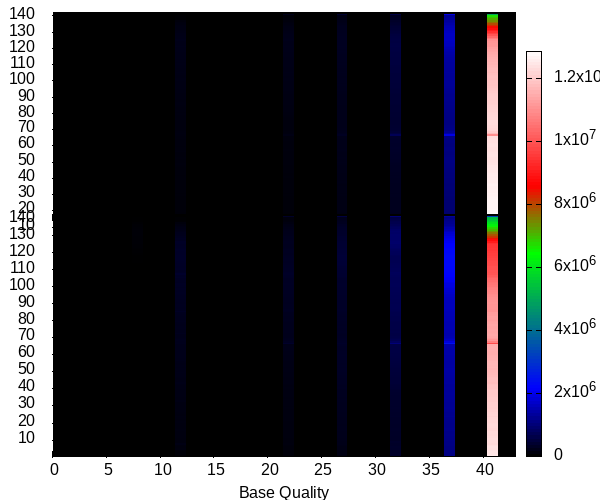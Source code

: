 
            set terminal png size 600,500 truecolor
            set output "./5.Analisis_mapeo/informe_mapeo-quals-hm.png"
            unset key
            unset colorbox
            set palette defined (0 0 0 0, 1 0 0 1, 3 0 1 0, 4 1 0 0, 6 1 1 1)
            set cbrange [0:12844021]
            set yrange  [0:142]
            set xrange  [0:43]
            set view map
            set multiplot
            set rmargin 0
            set lmargin 0
            set tmargin 0
            set bmargin 0
             set origin 0,0.46
 set size 0.95,0.6
            set obj 1 rectangle behind from first 0,0 to first 43,142
            set obj 1 fillstyle solid 1.0 fillcolor rgbcolor "black"
            set ylabel "Cycle (fwd reads)" offset character -1,0
            unset ytics
            set ytics ("10" 10,"20" 20,"30" 30,"40" 40,"50" 50,"60" 60,"70" 70,"80" 80,"90" 90,"100" 100,"110" 110,"120" 120,"130" 130,"140" 140)
            unset xtics
            set title "analisis_mapeo.txt" noenhanced
            splot '-' matrix with image
        	0	0	0	0	0	0	0	0	0	0	0	0	23823	0	0	0	0	0	0	0	0	0	31464	0	0	0	0	72432	0	0	0	0	293934	0	0	0	0	905653	0	0	0	12836482	0
	0	0	155	0	0	0	0	0	0	0	0	0	24674	0	0	0	0	0	0	0	0	0	36601	0	0	0	0	77153	0	0	0	0	292185	0	0	0	0	898501	0	0	0	12834519	0
	0	0	132	0	0	0	0	0	0	0	0	0	25771	0	0	0	0	0	0	0	0	0	39050	0	0	0	0	82399	0	0	0	0	281565	0	0	0	0	890850	0	0	0	12844021	0
	0	0	1	0	0	0	0	0	0	0	0	0	33164	0	0	0	0	0	0	0	0	0	44187	0	0	0	0	90511	0	0	0	0	286947	0	0	0	0	897546	0	0	0	12811432	0
	0	0	0	0	0	0	0	0	0	0	0	0	50954	0	0	0	0	0	0	0	0	0	53065	0	0	0	0	100484	0	0	0	0	280873	0	0	0	0	886592	0	0	0	12791820	0
	0	0	12	0	0	0	0	0	0	0	0	0	52049	0	0	0	0	0	0	0	0	0	55439	0	0	0	0	101278	0	0	0	0	275222	0	0	0	0	882499	0	0	0	12797289	0
	0	0	145	0	0	0	0	0	0	0	0	0	50713	0	0	0	0	0	0	0	0	0	58593	0	0	0	0	105648	0	0	0	0	278365	0	0	0	0	883193	0	0	0	12787131	0
	0	0	5	0	0	0	0	0	0	0	0	0	70396	0	0	0	0	0	0	0	0	0	60909	0	0	0	0	110962	0	0	0	0	283524	0	0	0	0	884954	0	0	0	12753038	0
	0	0	0	0	0	0	0	0	0	0	0	0	55784	0	0	0	0	0	0	0	0	0	61901	0	0	0	0	112111	0	0	0	0	298185	0	0	0	0	897789	0	0	0	12738018	0
	0	0	1	0	0	0	0	0	0	0	0	0	55507	0	0	0	0	0	0	0	0	0	63046	0	0	0	0	112575	0	0	0	0	281759	0	0	0	0	903189	0	0	0	12747711	0
	0	0	9	0	0	0	0	0	0	0	0	0	61171	0	0	0	0	0	0	0	0	0	66357	0	0	0	0	117905	0	0	0	0	287605	0	0	0	0	910357	0	0	0	12720384	0
	0	0	4	0	0	0	0	0	0	0	0	0	54473	0	0	0	0	0	0	0	0	0	63693	0	0	0	0	116779	0	0	0	0	277511	0	0	0	0	899650	0	0	0	12751678	0
	0	0	3	0	0	0	0	0	0	0	0	0	60822	0	0	0	0	0	0	0	0	0	66723	0	0	0	0	123720	0	0	0	0	277245	0	0	0	0	910335	0	0	0	12724940	0
	0	0	0	0	0	0	0	0	0	0	0	0	59430	0	0	0	0	0	0	0	0	0	67608	0	0	0	0	128159	0	0	0	0	273961	0	0	0	0	917233	0	0	0	12717397	0
	0	0	0	0	0	0	0	0	0	0	0	0	61351	0	0	0	0	0	0	0	0	0	71326	0	0	0	0	139528	0	0	0	0	270232	0	0	0	0	923894	0	0	0	12697457	0
	0	0	9	0	0	0	0	0	0	0	0	0	62239	0	0	0	0	0	0	0	0	0	72128	0	0	0	0	148080	0	0	0	0	256848	0	0	0	0	923259	0	0	0	12701225	0
	0	0	83	0	0	0	0	0	0	0	0	0	66063	0	0	0	0	0	0	0	0	0	68709	0	0	0	0	144306	0	0	0	0	240798	0	0	0	0	898698	0	0	0	12745131	0
	0	0	0	0	0	0	0	0	0	0	0	0	65669	0	0	0	0	0	0	0	0	0	69152	0	0	0	0	145845	0	0	0	0	236571	0	0	0	0	891882	0	0	0	12754669	0
	0	0	0	0	0	0	0	0	0	0	0	0	70626	0	0	0	0	0	0	0	0	0	72616	0	0	0	0	152525	0	0	0	0	243967	0	0	0	0	913033	0	0	0	12711021	0
	0	0	0	0	0	0	0	0	0	0	0	0	71838	0	0	0	0	0	0	0	0	0	74975	0	0	0	0	155787	0	0	0	0	247825	0	0	0	0	925445	0	0	0	12687918	0
	0	0	0	0	0	0	0	0	0	0	0	0	75246	0	0	0	0	0	0	0	0	0	76668	0	0	0	0	158395	0	0	0	0	251444	0	0	0	0	932929	0	0	0	12669106	0
	0	0	0	0	0	0	0	0	0	0	0	0	76112	0	0	0	0	0	0	0	0	0	77032	0	0	0	0	159302	0	0	0	0	252750	0	0	0	0	938215	0	0	0	12660377	0
	0	0	0	0	0	0	0	0	0	0	0	0	77314	0	0	0	0	0	0	0	0	0	78311	0	0	0	0	159723	0	0	0	0	252790	0	0	0	0	941079	0	0	0	12654571	0
	0	0	0	0	0	0	0	0	0	0	0	0	75891	0	0	0	0	0	0	0	0	0	77514	0	0	0	0	159560	0	0	0	0	252705	0	0	0	0	939601	0	0	0	12658517	0
	0	0	0	0	0	0	0	0	0	0	0	0	75112	0	0	0	0	0	0	0	0	0	76378	0	0	0	0	156568	0	0	0	0	250255	0	0	0	0	939819	0	0	0	12665656	0
	0	0	0	0	0	0	0	0	0	0	0	0	75069	0	0	0	0	0	0	0	0	0	77023	0	0	0	0	157534	0	0	0	0	252513	0	0	0	0	945506	0	0	0	12656143	0
	0	0	0	0	0	0	0	0	0	0	0	0	75059	0	0	0	0	0	0	0	0	0	76346	0	0	0	0	156581	0	0	0	0	250317	0	0	0	0	940484	0	0	0	12665001	0
	0	0	7	0	0	0	0	0	0	0	0	0	77414	0	0	0	0	0	0	0	0	0	78281	0	0	0	0	160067	0	0	0	0	253361	0	0	0	0	952494	0	0	0	12642164	0
	0	0	13	0	0	0	0	0	0	0	0	0	79603	0	0	0	0	0	0	0	0	0	79344	0	0	0	0	162982	0	0	0	0	257410	0	0	0	0	961161	0	0	0	12623275	0
	0	0	0	0	0	0	0	0	0	0	0	0	80773	0	0	0	0	0	0	0	0	0	81358	0	0	0	0	165627	0	0	0	0	260906	0	0	0	0	969791	0	0	0	12605333	0
	0	0	0	0	0	0	0	0	0	0	0	0	76421	0	0	0	0	0	0	0	0	0	77861	0	0	0	0	159998	0	0	0	0	254424	0	0	0	0	963068	0	0	0	12632016	0
	0	0	0	0	0	0	0	0	0	0	0	0	81271	0	0	0	0	0	0	0	0	0	80625	0	0	0	0	164288	0	0	0	0	259941	0	0	0	0	977367	0	0	0	12600296	0
	0	0	0	0	0	0	0	0	0	0	0	0	82979	0	0	0	0	0	0	0	0	0	82256	0	0	0	0	165750	0	0	0	0	260686	0	0	0	0	981548	0	0	0	12590569	0
	0	0	0	0	0	0	0	0	0	0	0	0	82692	0	0	0	0	0	0	0	0	0	82379	0	0	0	0	166640	0	0	0	0	262676	0	0	0	0	989144	0	0	0	12580257	0
	0	0	0	0	0	0	0	0	0	0	0	0	83702	0	0	0	0	0	0	0	0	0	83101	0	0	0	0	168254	0	0	0	0	264193	0	0	0	0	990841	0	0	0	12573697	0
	0	0	1	0	0	0	0	0	0	0	0	0	80010	0	0	0	0	0	0	0	0	0	80524	0	0	0	0	163600	0	0	0	0	258428	0	0	0	0	979150	0	0	0	12602075	0
	0	0	0	0	0	0	0	0	0	0	0	0	82290	0	0	0	0	0	0	0	0	0	82544	0	0	0	0	168439	0	0	0	0	263200	0	0	0	0	994145	0	0	0	12573170	0
	0	0	0	0	0	0	0	0	0	0	0	0	87582	0	0	0	0	0	0	0	0	0	85510	0	0	0	0	172597	0	0	0	0	268441	0	0	0	0	1007130	0	0	0	12542528	0
	0	0	3	0	0	0	0	0	0	0	0	0	86721	0	0	0	0	0	0	0	0	0	85204	0	0	0	0	171501	0	0	0	0	267447	0	0	0	0	1007967	0	0	0	12544945	0
	0	0	1	0	0	0	0	0	0	0	0	0	88430	0	0	0	0	0	0	0	0	0	87224	0	0	0	0	174979	0	0	0	0	271266	0	0	0	0	1018749	0	0	0	12523139	0
	0	0	0	0	0	0	0	0	0	0	0	0	90242	0	0	0	0	0	0	0	0	0	88242	0	0	0	0	176428	0	0	0	0	276187	0	0	0	0	1028916	0	0	0	12503773	0
	0	0	1	0	0	0	0	0	0	0	0	0	86298	0	0	0	0	0	0	0	0	0	85780	0	0	0	0	174426	0	0	0	0	272197	0	0	0	0	1020068	0	0	0	12525018	0
	0	0	1	0	0	0	0	0	0	0	0	0	89316	0	0	0	0	0	0	0	0	0	87594	0	0	0	0	177173	0	0	0	0	274312	0	0	0	0	1029629	0	0	0	12505763	0
	0	0	194	0	0	0	0	0	0	0	0	0	92301	0	0	0	0	0	0	0	0	0	89784	0	0	0	0	181704	0	0	0	0	279460	0	0	0	0	1042358	0	0	0	12477987	0
	0	0	0	0	0	0	0	0	0	0	0	0	95316	0	0	0	0	0	0	0	0	0	91544	0	0	0	0	184293	0	0	0	0	281520	0	0	0	0	1048313	0	0	0	12462802	0
	0	0	0	0	0	0	0	0	0	0	0	0	95127	0	0	0	0	0	0	0	0	0	91882	0	0	0	0	184591	0	0	0	0	282311	0	0	0	0	1051548	0	0	0	12458329	0
	0	0	0	0	0	0	0	0	0	0	0	0	94710	0	0	0	0	0	0	0	0	0	92382	0	0	0	0	185630	0	0	0	0	285299	0	0	0	0	1060069	0	0	0	12445698	0
	0	0	32	0	0	0	0	0	0	0	0	0	96887	0	0	0	0	0	0	0	0	0	93355	0	0	0	0	188081	0	0	0	0	287915	0	0	0	0	1063839	0	0	0	12433679	0
	0	0	0	0	0	0	0	0	0	0	0	0	111757	0	0	0	0	0	0	0	0	0	98263	0	0	0	0	193088	0	0	0	0	294676	0	0	0	0	1072252	0	0	0	12393752	0
	0	0	0	0	0	0	0	0	0	0	0	0	104118	0	0	0	0	0	0	0	0	0	102230	0	0	0	0	200758	0	0	0	0	300022	0	0	0	0	1089771	0	0	0	12366889	0
	0	0	9	0	0	0	0	0	0	0	0	0	104256	0	0	0	0	0	0	0	0	0	99127	0	0	0	0	196703	0	0	0	0	310476	0	0	0	0	1089684	0	0	0	12363533	0
	0	0	33	0	0	0	0	0	0	0	0	0	104144	0	0	0	0	0	0	0	0	0	99186	0	0	0	0	197197	0	0	0	0	316468	0	0	0	0	1085239	0	0	0	12361521	0
	0	0	0	0	0	0	0	0	0	0	0	0	107926	0	0	0	0	0	0	0	0	0	100269	0	0	0	0	197307	0	0	0	0	324336	0	0	0	0	1082438	0	0	0	12351512	0
	0	0	0	0	0	0	0	0	0	0	0	0	99362	0	0	0	0	0	0	0	0	0	97169	0	0	0	0	192750	0	0	0	0	323855	0	0	0	0	1064906	0	0	0	12385746	0
	0	0	2	0	0	0	0	0	0	0	0	0	101458	0	0	0	0	0	0	0	0	0	96756	0	0	0	0	193005	0	0	0	0	330662	0	0	0	0	1051647	0	0	0	12390258	0
	0	0	2	0	0	0	0	0	0	0	0	0	103466	0	0	0	0	0	0	0	0	0	97740	0	0	0	0	195117	0	0	0	0	336668	0	0	0	0	1056287	0	0	0	12374508	0
	0	0	0	0	0	0	0	0	0	0	0	0	117944	0	0	0	0	0	0	0	0	0	103806	0	0	0	0	200815	0	0	0	0	340423	0	0	0	0	1064400	0	0	0	12336400	0
	0	0	0	0	0	0	0	0	0	0	0	0	107881	0	0	0	0	0	0	0	0	0	105660	0	0	0	0	206637	0	0	0	0	346654	0	0	0	0	1079401	0	0	0	12317555	0
	0	0	0	0	0	0	0	0	0	0	0	0	106583	0	0	0	0	0	0	0	0	0	102359	0	0	0	0	201701	0	0	0	0	351959	0	0	0	0	1084877	0	0	0	12316309	0
	0	0	26	0	0	0	0	0	0	0	0	0	103387	0	0	0	0	0	0	0	0	0	99062	0	0	0	0	197316	0	0	0	0	343515	0	0	0	0	1059505	0	0	0	12360977	0
	0	0	0	0	0	0	0	0	0	0	0	0	105301	0	0	0	0	0	0	0	0	0	100453	0	0	0	0	198388	0	0	0	0	345143	0	0	0	0	1061430	0	0	0	12353073	0
	0	0	0	0	0	0	0	0	0	0	0	0	108685	0	0	0	0	0	0	0	0	0	102702	0	0	0	0	200675	0	0	0	0	348324	0	0	0	0	1070185	0	0	0	12333217	0
	0	0	1	0	0	0	0	0	0	0	0	0	109855	0	0	0	0	0	0	0	0	0	103749	0	0	0	0	202781	0	0	0	0	353379	0	0	0	0	1079049	0	0	0	12314974	0
	0	0	2	0	0	0	0	0	0	0	0	0	113043	0	0	0	0	0	0	0	0	0	105566	0	0	0	0	205032	0	0	0	0	355636	0	0	0	0	1084782	0	0	0	12299727	0
	0	0	0	0	0	0	0	0	0	0	0	0	115162	0	0	0	0	0	0	0	0	0	106484	0	0	0	0	207230	0	0	0	0	358124	0	0	0	0	1089797	0	0	0	12286991	0
	0	0	0	0	0	0	0	0	0	0	0	0	116556	0	0	0	0	0	0	0	0	0	108768	0	0	0	0	211586	0	0	0	0	366245	0	0	0	0	1109175	0	0	0	12251458	0
	0	0	54	0	0	0	0	0	0	0	0	0	129105	0	0	0	0	0	0	0	0	0	156880	0	0	0	0	281920	0	0	0	0	711502	0	0	0	0	1915057	0	0	0	10969270	0
	0	0	0	0	0	0	0	0	0	0	0	0	130176	0	0	0	0	0	0	0	0	0	127924	0	0	0	0	249034	0	0	0	0	535016	0	0	0	0	1422397	0	0	0	11699241	0
	0	0	0	0	0	0	0	0	0	0	0	0	122023	0	0	0	0	0	0	0	0	0	117235	0	0	0	0	226661	0	0	0	0	454592	0	0	0	0	1232269	0	0	0	12011008	0
	0	0	0	0	0	0	0	0	0	0	0	0	118457	0	0	0	0	0	0	0	0	0	112572	0	0	0	0	217929	0	0	0	0	422073	0	0	0	0	1148560	0	0	0	12144197	0
	0	0	4	0	0	0	0	0	0	0	0	0	116945	0	0	0	0	0	0	0	0	0	111745	0	0	0	0	215012	0	0	0	0	410329	0	0	0	0	1120522	0	0	0	12189231	0
	0	0	0	0	0	0	0	0	0	0	0	0	118027	0	0	0	0	0	0	0	0	0	110893	0	0	0	0	211785	0	0	0	0	401159	0	0	0	0	1095987	0	0	0	12225937	0
	0	0	2	0	0	0	0	0	0	0	0	0	119719	0	0	0	0	0	0	0	0	0	112811	0	0	0	0	211778	0	0	0	0	401454	0	0	0	0	1091638	0	0	0	12226386	0
	0	0	0	0	0	0	0	0	0	0	0	0	117036	0	0	0	0	0	0	0	0	0	110109	0	0	0	0	208181	0	0	0	0	395692	0	0	0	0	1074750	0	0	0	12258020	0
	0	0	0	0	0	0	0	0	0	0	0	0	114435	0	0	0	0	0	0	0	0	0	110160	0	0	0	0	206950	0	0	0	0	394285	0	0	0	0	1074346	0	0	0	12263612	0
	0	0	0	0	0	0	0	0	0	0	0	0	118683	0	0	0	0	0	0	0	0	0	113306	0	0	0	0	207763	0	0	0	0	394640	0	0	0	0	1077505	0	0	0	12251891	0
	0	0	33	0	0	0	0	0	0	0	0	0	124476	0	0	0	0	0	0	0	0	0	118697	0	0	0	0	212298	0	0	0	0	404202	0	0	0	0	1096270	0	0	0	12207812	0
	0	0	0	0	0	0	0	0	0	0	0	0	124560	0	0	0	0	0	0	0	0	0	120967	0	0	0	0	210817	0	0	0	0	406517	0	0	0	0	1100677	0	0	0	12200250	0
	0	0	0	0	0	0	0	0	0	0	0	0	123712	0	0	0	0	0	0	0	0	0	124816	0	0	0	0	208756	0	0	0	0	410246	0	0	0	0	1105799	0	0	0	12190459	0
	0	0	5	0	0	0	0	0	0	0	0	0	133640	0	0	0	0	0	0	0	0	0	132992	0	0	0	0	205906	0	0	0	0	410814	0	0	0	0	1114811	0	0	0	12165620	0
	0	0	0	0	0	0	0	0	0	0	0	0	125124	0	0	0	0	0	0	0	0	0	137244	0	0	0	0	210098	0	0	0	0	413298	0	0	0	0	1121562	0	0	0	12156462	0
	0	0	2	0	0	0	0	0	0	0	0	0	131693	0	0	0	0	0	0	0	0	0	140691	0	0	0	0	206216	0	0	0	0	419670	0	0	0	0	1136524	0	0	0	12128992	0
	0	0	0	0	0	0	0	0	0	0	0	0	127061	0	0	0	0	0	0	0	0	0	141753	0	0	0	0	201181	0	0	0	0	418908	0	0	0	0	1137083	0	0	0	12137802	0
	0	0	0	0	0	0	0	0	0	0	0	0	128987	0	0	0	0	0	0	0	0	0	143341	0	0	0	0	203236	0	0	0	0	421177	0	0	0	0	1145802	0	0	0	12121245	0
	0	0	20	0	0	0	0	0	0	0	0	0	133502	0	0	0	0	0	0	0	0	0	146025	0	0	0	0	204792	0	0	0	0	423482	0	0	0	0	1154116	0	0	0	12101851	0
	0	0	0	0	0	0	0	0	0	0	0	0	140035	0	0	0	0	0	0	0	0	0	150912	0	0	0	0	209215	0	0	0	0	431291	0	0	0	0	1164124	0	0	0	12068211	0
	0	0	21	0	0	0	0	0	0	0	0	0	144002	0	0	0	0	0	0	0	0	0	153519	0	0	0	0	210749	0	0	0	0	435034	0	0	0	0	1169643	0	0	0	12050820	0
	0	0	0	0	0	0	0	0	0	0	0	0	136572	0	0	0	0	0	0	0	0	0	152074	0	0	0	0	208101	0	0	0	0	434963	0	0	0	0	1176031	0	0	0	12056047	0
	0	0	7	0	0	0	0	0	0	0	0	0	136756	0	0	0	0	0	0	0	0	0	151394	0	0	0	0	210349	0	0	0	0	438172	0	0	0	0	1181587	0	0	0	12045523	0
	0	0	5	0	0	0	0	0	0	0	0	0	139719	0	0	0	0	0	0	0	0	0	152606	0	0	0	0	211459	0	0	0	0	436735	0	0	0	0	1188559	0	0	0	12034705	0
	0	0	0	0	0	0	0	0	0	0	0	0	141983	0	0	0	0	0	0	0	0	0	153371	0	0	0	0	211707	0	0	0	0	437674	0	0	0	0	1185120	0	0	0	12033933	0
	0	0	0	0	0	0	0	0	0	0	0	0	144687	0	0	0	0	0	0	0	0	0	154952	0	0	0	0	213224	0	0	0	0	439018	0	0	0	0	1187672	0	0	0	12024235	0
	0	0	1	0	0	0	0	0	0	0	0	0	144378	0	0	0	0	0	0	0	0	0	156256	0	0	0	0	214465	0	0	0	0	442077	0	0	0	0	1197490	0	0	0	12009121	0
	0	0	253	0	0	0	0	0	0	0	0	0	154517	0	0	0	0	0	0	0	0	0	161605	0	0	0	0	219961	0	0	0	0	450219	0	0	0	0	1213216	0	0	0	11964017	0
	0	0	0	0	0	0	0	0	0	0	0	0	153705	0	0	0	0	0	0	0	0	0	165675	0	0	0	0	225446	0	0	0	0	454868	0	0	0	0	1227446	0	0	0	11936648	0
	0	0	8	0	0	0	0	0	0	0	0	0	155806	0	0	0	0	0	0	0	0	0	164224	0	0	0	0	223323	0	0	0	0	458810	0	0	0	0	1234897	0	0	0	11926720	0
	0	0	0	0	0	0	0	0	0	0	0	0	159712	0	0	0	0	0	0	0	0	0	168578	0	0	0	0	227477	0	0	0	0	465968	0	0	0	0	1250925	0	0	0	11891128	0
	0	0	0	0	0	0	0	0	0	0	0	0	163557	0	0	0	0	0	0	0	0	0	171018	0	0	0	0	231161	0	0	0	0	473593	0	0	0	0	1265505	0	0	0	11858954	0
	0	0	0	0	0	0	0	0	0	0	0	0	160101	0	0	0	0	0	0	0	0	0	171056	0	0	0	0	229391	0	0	0	0	472751	0	0	0	0	1263576	0	0	0	11866913	0
	0	0	7	0	0	0	0	0	0	0	0	0	161958	0	0	0	0	0	0	0	0	0	171993	0	0	0	0	231083	0	0	0	0	474888	0	0	0	0	1274720	0	0	0	11849139	0
	0	0	8	0	0	0	0	0	0	0	0	0	165377	0	0	0	0	0	0	0	0	0	173054	0	0	0	0	232009	0	0	0	0	478063	0	0	0	0	1266439	0	0	0	11839403	0
	0	0	3	0	0	0	0	0	0	0	0	0	170757	0	0	0	0	0	0	0	0	0	176246	0	0	0	0	235829	0	0	0	0	485149	0	0	0	0	1274936	0	0	0	11802481	0
	0	0	0	0	0	0	0	0	0	0	0	0	160134	0	0	0	0	0	0	0	0	0	171204	0	0	0	0	230378	0	0	0	0	484213	0	0	0	0	1265906	0	0	0	11824466	0
	0	0	1	0	0	0	0	0	0	0	0	0	162794	0	0	0	0	0	0	0	0	0	172350	0	0	0	0	232571	0	0	0	0	485567	0	0	0	0	1274028	0	0	0	11800567	0
	0	0	166	0	0	0	0	0	0	0	0	0	165569	0	0	0	0	0	0	0	0	0	173842	0	0	0	0	235113	0	0	0	0	487775	0	0	0	0	1286139	0	0	0	11771299	0
	0	0	2	0	0	0	0	0	0	0	0	0	176865	0	0	0	0	0	0	0	0	0	181394	0	0	0	0	243552	0	0	0	0	503909	0	0	0	0	1307008	0	0	0	11699192	0
	0	0	46	0	0	0	0	0	0	0	0	0	168172	0	0	0	0	0	0	0	0	0	176815	0	0	0	0	237733	0	0	0	0	501937	0	0	0	0	1290283	0	0	0	11728872	0
	0	0	9	0	0	0	0	0	0	0	0	0	165774	0	0	0	0	0	0	0	0	0	176157	0	0	0	0	238974	0	0	0	0	503231	0	0	0	0	1294116	0	0	0	11717193	0
	0	0	2	0	0	0	0	0	0	0	0	0	172116	0	0	0	0	0	0	0	0	0	177989	0	0	0	0	241127	0	0	0	0	507056	0	0	0	0	1300966	0	0	0	11687809	0
	0	0	217	0	0	0	0	0	0	0	0	0	175315	0	0	0	0	0	0	0	0	0	181733	0	0	0	0	244838	0	0	0	0	515650	0	0	0	0	1305841	0	0	0	11654935	0
	0	0	1	0	0	0	0	0	0	0	0	0	186314	0	0	0	0	0	0	0	0	0	187171	0	0	0	0	250689	0	0	0	0	526797	0	0	0	0	1317866	0	0	0	11601137	0
	0	0	438	0	0	0	0	0	0	0	0	0	175707	0	0	0	0	0	0	0	0	0	183679	0	0	0	0	246385	0	0	0	0	525414	0	0	0	0	1318066	0	0	0	11611748	0
	0	0	845	0	0	0	0	0	0	0	0	0	183113	0	0	0	0	0	0	0	0	0	187121	0	0	0	0	252778	0	0	0	0	532064	0	0	0	0	1334339	0	0	0	11562344	0
	0	0	0	0	0	0	0	0	0	0	0	0	174399	0	0	0	0	0	0	0	0	0	184979	0	0	0	0	249348	0	0	0	0	530234	0	0	0	0	1335706	0	0	0	11569108	0
	0	0	29	0	0	0	0	0	0	0	0	0	184384	0	0	0	0	0	0	0	0	0	187928	0	0	0	0	253613	0	0	0	0	532143	0	0	0	0	1343169	0	0	0	11533594	0
	0	0	144	0	0	0	0	0	0	0	0	0	186454	0	0	0	0	0	0	0	0	0	191579	0	0	0	0	255399	0	0	0	0	535468	0	0	0	0	1370436	0	0	0	11486054	0
	0	0	3	0	0	0	0	0	0	0	0	0	187466	0	0	0	0	0	0	0	0	0	193157	0	0	0	0	255599	0	0	0	0	538034	0	0	0	0	1396634	0	0	0	11444854	0
	0	0	46	0	0	0	0	0	0	0	0	0	183733	0	0	0	0	0	0	0	0	0	192494	0	0	0	0	256091	0	0	0	0	541132	0	0	0	0	1407844	0	0	0	11423350	0
	0	0	148	0	0	0	0	0	0	0	0	0	194041	0	0	0	0	0	0	0	0	0	197465	0	0	0	0	264454	0	0	0	0	549350	0	0	0	0	1439669	0	0	0	11347729	0
	0	0	36	0	0	0	0	0	0	0	0	0	188954	0	0	0	0	0	0	0	0	0	197629	0	0	0	0	262785	0	0	0	0	550342	0	0	0	0	1457320	0	0	0	11323722	0
	0	0	810	0	0	0	0	0	0	0	0	0	192616	0	0	0	0	0	0	0	0	0	200943	0	0	0	0	265452	0	0	0	0	555871	0	0	0	0	1504968	0	0	0	11247180	0
	0	0	16	0	0	0	0	0	0	0	0	0	208457	0	0	0	0	0	0	0	0	0	209039	0	0	0	0	274257	0	0	0	0	571398	0	0	0	0	1555691	0	0	0	11135247	0
	0	0	132	0	0	0	0	0	0	0	0	0	193791	0	0	0	0	0	0	0	0	0	205605	0	0	0	0	268348	0	0	0	0	565402	0	0	0	0	1590153	0	0	0	11115315	0
	0	0	17	0	0	0	0	0	0	0	0	0	189024	0	0	0	0	0	0	0	0	0	201506	0	0	0	0	267056	0	0	0	0	558357	0	0	0	0	1586315	0	0	0	11120613	0
	0	0	192	0	0	0	0	0	0	0	0	0	195951	0	0	0	0	0	0	0	0	0	200966	0	0	0	0	269392	0	0	0	0	547968	0	0	0	0	1609005	0	0	0	11081575	0
	0	0	507	0	0	0	0	0	0	0	0	0	211707	0	0	0	0	0	0	0	0	0	214567	0	0	0	0	272610	0	0	0	0	557726	0	0	0	0	1635405	0	0	0	10992237	0
	0	0	42	0	0	0	0	0	1	0	0	0	194991	0	0	0	0	0	0	0	0	0	213945	0	0	0	0	270346	0	0	0	0	544730	0	0	0	0	1616137	0	0	0	10680026	0
	0	0	1	0	0	0	0	0	2	0	0	0	196614	0	0	0	0	0	0	0	0	0	203330	0	0	0	0	267538	0	0	0	0	535294	0	0	0	0	1623087	0	0	0	10330584	0
	0	0	756	0	0	0	0	0	0	0	0	0	180787	0	0	0	0	0	0	0	0	0	199757	0	0	0	0	262295	0	0	0	0	520573	0	0	0	0	1633138	0	0	0	9993903	0
	0	0	418	0	0	0	0	0	1	0	0	0	182849	0	0	0	0	0	0	0	0	0	190021	0	0	0	0	263423	0	0	0	0	495566	0	0	0	0	1637223	0	0	0	9654723	0
	0	0	0	0	0	0	0	0	3	0	0	0	168137	0	0	0	0	0	0	0	0	0	185568	0	0	0	0	254533	0	0	0	0	480166	0	0	0	0	1600761	0	0	0	9368709	0
	0	0	1	0	0	0	0	0	6	0	0	0	161008	0	0	0	0	0	0	0	0	0	174386	0	0	0	0	253045	0	0	0	0	462462	0	0	0	0	1570761	0	0	0	9068201	0
	0	0	0	0	0	0	0	0	5	0	0	0	154563	0	0	0	0	0	0	0	0	0	166905	0	0	0	0	247529	0	0	0	0	445800	0	0	0	0	1539666	0	0	0	8766236	0
	0	0	21	0	0	0	0	0	1	0	0	0	147737	0	0	0	0	0	0	0	0	0	159792	0	0	0	0	240481	0	0	0	0	429734	0	0	0	0	1506064	0	0	0	8459368	0
	0	0	0	0	0	0	0	0	0	0	0	0	138555	0	0	0	0	0	0	0	0	0	146888	0	0	0	0	231187	0	0	0	0	405839	0	0	0	0	1464771	0	0	0	8187955	0
	0	0	57	0	0	0	0	0	3	0	0	0	125064	0	0	0	0	0	0	0	0	0	132207	0	0	0	0	217228	0	0	0	0	377623	0	0	0	0	1406739	0	0	0	7932681	0
	0	0	18	0	0	0	0	0	296	0	0	0	113575	0	0	0	0	0	0	0	0	0	121086	0	0	0	0	205537	0	0	0	0	362942	0	0	0	0	1363497	0	0	0	7631968	0
	0	0	5	0	0	0	0	0	178	0	0	0	90400	0	0	0	0	0	0	0	0	0	104220	0	0	0	0	189479	0	0	0	0	338121	0	0	0	0	1318111	0	0	0	7363812	0
	0	0	34	0	0	0	0	0	0	0	0	0	35215	0	0	0	0	0	0	0	0	0	81347	0	0	0	0	181720	0	0	0	0	317442	0	0	0	0	1304352	0	0	0	7109120	0
	0	0	0	0	0	0	0	0	83	0	0	0	29514	0	0	0	0	0	0	0	0	0	69199	0	0	0	0	170469	0	0	0	0	302525	0	0	0	0	1279501	0	0	0	6904275	0
	0	0	60	0	0	0	0	0	46	0	0	0	27098	0	0	0	0	0	0	0	0	0	71179	0	0	0	0	167372	0	0	0	0	286106	0	0	0	0	1238926	0	0	0	6674713	0
	0	0	0	0	0	0	0	0	0	0	0	0	0	0	0	0	0	0	0	0	0	0	198759	0	0	0	0	376232	0	0	0	0	545938	0	0	0	0	1853674	0	0	0	4935581	0

end

                set origin 0,0.03
                set size 0.95,0.6
                set ylabel "Cycle (rev reads)" offset character -1,0
                set xlabel "Base Quality"
                unset title
                unset ytics
                set ytics ("10" 10,"20" 20,"30" 30,"40" 40,"50" 50,"60" 60,"70" 70,"80" 80,"90" 90,"100" 100,"110" 110,"120" 120,"130" 130,"140" 140)
                set xrange  [0:43]
                set xtics
                set colorbox vertical user origin first (43+1),0 size screen 0.025,0.812
                set cblabel "Number of bases"
                splot '-' matrix with image
            	0	0	0	0	0	0	0	0	0	0	0	0	38164	0	0	0	0	0	0	0	0	0	63338	0	0	0	0	124616	0	0	0	0	344648	0	0	0	0	1097143	0	0	0	12495879	0
	0	0	6	0	0	0	0	0	0	0	0	0	58500	0	0	0	0	0	0	0	0	0	74605	0	0	0	0	150000	0	0	0	0	352895	0	0	0	0	1103455	0	0	0	12424327	0
	0	0	38	0	0	0	0	0	0	0	0	0	62449	0	0	0	0	0	0	0	0	0	76328	0	0	0	0	153703	0	0	0	0	343998	0	0	0	0	1108081	0	0	0	12419191	0
	0	0	5	0	0	0	0	0	0	0	0	0	72973	0	0	0	0	0	0	0	0	0	82314	0	0	0	0	158703	0	0	0	0	346787	0	0	0	0	1104206	0	0	0	12398800	0
	0	0	16	0	0	0	0	0	0	0	0	0	120640	0	0	0	0	0	0	0	0	0	95202	0	0	0	0	163884	0	0	0	0	347489	0	0	0	0	1075866	0	0	0	12360691	0
	0	0	1	0	0	0	0	0	0	0	0	0	106008	0	0	0	0	0	0	0	0	0	95926	0	0	0	0	164670	0	0	0	0	349185	0	0	0	0	1071948	0	0	0	12376050	0
	0	0	5	0	0	0	0	0	0	0	0	0	113440	0	0	0	0	0	0	0	0	0	102751	0	0	0	0	181555	0	0	0	0	337338	0	0	0	0	1097693	0	0	0	12331006	0
	0	0	455	0	0	0	0	0	0	0	0	0	159185	0	0	0	0	0	0	0	0	0	114730	0	0	0	0	201945	0	0	0	0	334534	0	0	0	0	1107395	0	0	0	12245544	0
	0	0	10	0	0	0	0	0	0	0	0	0	114533	0	0	0	0	0	0	0	0	0	109210	0	0	0	0	204031	0	0	0	0	350104	0	0	0	0	1106570	0	0	0	12279330	0
	0	0	4	0	0	0	0	0	0	0	0	0	118821	0	0	0	0	0	0	0	0	0	112718	0	0	0	0	209968	0	0	0	0	320584	0	0	0	0	1123601	0	0	0	12278092	0
	0	0	9	0	0	0	0	0	0	0	0	0	117250	0	0	0	0	0	0	0	0	0	111860	0	0	0	0	211636	0	0	0	0	317037	0	0	0	0	1118956	0	0	0	12287040	0
	0	0	19	0	0	0	0	0	0	0	0	0	122722	0	0	0	0	0	0	0	0	0	116046	0	0	0	0	219072	0	0	0	0	322900	0	0	0	0	1127239	0	0	0	12255790	0
	0	0	33	0	0	0	0	0	0	0	0	0	125596	0	0	0	0	0	0	0	0	0	119237	0	0	0	0	221796	0	0	0	0	327791	0	0	0	0	1138666	0	0	0	12230669	0
	0	0	24	0	0	0	0	0	0	0	0	0	122470	0	0	0	0	0	0	0	0	0	116876	0	0	0	0	220074	0	0	0	0	326203	0	0	0	0	1136773	0	0	0	12241368	0
	0	0	50	0	0	0	0	0	0	0	0	0	123143	0	0	0	0	0	0	0	0	0	116345	0	0	0	0	216837	0	0	0	0	325100	0	0	0	0	1137276	0	0	0	12245037	0
	0	0	57	0	0	0	0	0	0	0	0	0	131699	0	0	0	0	0	0	0	0	0	120623	0	0	0	0	227432	0	0	0	0	334978	0	0	0	0	1169415	0	0	0	12179584	0
	0	0	40	0	0	0	0	0	0	0	0	0	129956	0	0	0	0	0	0	0	0	0	120762	0	0	0	0	227354	0	0	0	0	335294	0	0	0	0	1177489	0	0	0	12172893	0
	0	0	142	0	0	0	0	0	0	0	0	0	125677	0	0	0	0	0	0	0	0	0	118771	0	0	0	0	224072	0	0	0	0	330915	0	0	0	0	1157829	0	0	0	12206382	0
	0	0	6	0	0	0	0	0	0	0	0	0	125670	0	0	0	0	0	0	0	0	0	117693	0	0	0	0	220059	0	0	0	0	328353	0	0	0	0	1155125	0	0	0	12216882	0
	0	0	1848	0	0	0	0	0	0	0	0	0	127813	0	0	0	0	0	0	0	0	0	119149	0	0	0	0	225473	0	0	0	0	332142	0	0	0	0	1158394	0	0	0	12198969	0
	0	0	94	0	0	0	0	0	0	0	0	0	131168	0	0	0	0	0	0	0	0	0	120691	0	0	0	0	226924	0	0	0	0	334010	0	0	0	0	1170255	0	0	0	12180646	0
	0	0	18	0	0	0	0	0	0	0	0	0	129562	0	0	0	0	0	0	0	0	0	121775	0	0	0	0	227846	0	0	0	0	334866	0	0	0	0	1172040	0	0	0	12177681	0
	0	0	18	0	0	0	0	0	0	0	0	0	135179	0	0	0	0	0	0	0	0	0	122566	0	0	0	0	228403	0	0	0	0	336144	0	0	0	0	1183428	0	0	0	12158050	0
	0	0	31	0	0	0	0	0	0	0	0	0	140729	0	0	0	0	0	0	0	0	0	125949	0	0	0	0	237135	0	0	0	0	348987	0	0	0	0	1228989	0	0	0	12081968	0
	0	0	52	0	0	0	0	0	0	0	0	0	129923	0	0	0	0	0	0	0	0	0	123139	0	0	0	0	231174	0	0	0	0	340611	0	0	0	0	1201138	0	0	0	12137751	0
	0	0	61	0	0	0	0	0	0	0	0	0	136826	0	0	0	0	0	0	0	0	0	124732	0	0	0	0	232627	0	0	0	0	342349	0	0	0	0	1201405	0	0	0	12125788	0
	0	0	20	0	0	0	0	0	0	0	0	0	145459	0	0	0	0	0	0	0	0	0	129467	0	0	0	0	239525	0	0	0	0	349469	0	0	0	0	1228352	0	0	0	12071496	0
	0	0	120	0	0	0	0	0	0	0	0	0	140478	0	0	0	0	0	0	0	0	0	128731	0	0	0	0	240125	0	0	0	0	349354	0	0	0	0	1230386	0	0	0	12074594	0
	0	0	7	0	0	0	0	0	0	0	0	0	146320	0	0	0	0	0	0	0	0	0	131544	0	0	0	0	243694	0	0	0	0	357246	0	0	0	0	1247731	0	0	0	12037246	0
	0	0	2074	0	0	0	0	0	0	0	0	0	140626	0	0	0	0	0	0	0	0	0	128940	0	0	0	0	241099	0	0	0	0	354909	0	0	0	0	1240206	0	0	0	12055934	0
	0	0	1	0	0	0	0	0	0	0	0	0	145588	0	0	0	0	0	0	0	0	0	132115	0	0	0	0	244971	0	0	0	0	358833	0	0	0	0	1241978	0	0	0	12040302	0
	0	0	8	0	0	0	0	0	0	0	0	0	145786	0	0	0	0	0	0	0	0	0	133468	0	0	0	0	246918	0	0	0	0	359055	0	0	0	0	1242522	0	0	0	12036031	0
	0	0	23	0	0	0	0	0	0	0	0	0	166112	0	0	0	0	0	0	0	0	0	138491	0	0	0	0	253332	0	0	0	0	363542	0	0	0	0	1256980	0	0	0	11985308	0
	0	0	24	0	0	0	0	0	0	0	0	0	150746	0	0	0	0	0	0	0	0	0	140060	0	0	0	0	259156	0	0	0	0	366989	0	0	0	0	1266986	0	0	0	11979827	0
	0	0	31	0	0	0	0	0	0	0	0	0	150718	0	0	0	0	0	0	0	0	0	136925	0	0	0	0	254696	0	0	0	0	367107	0	0	0	0	1273492	0	0	0	11980819	0
	0	0	56	0	0	0	0	0	0	0	0	0	159908	0	0	0	0	0	0	0	0	0	139854	0	0	0	0	260000	0	0	0	0	372652	0	0	0	0	1278001	0	0	0	11953317	0
	0	0	67	0	0	0	0	0	0	0	0	0	156896	0	0	0	0	0	0	0	0	0	139781	0	0	0	0	259922	0	0	0	0	375824	0	0	0	0	1288890	0	0	0	11942408	0
	0	0	187	0	0	0	0	0	0	0	0	0	155935	0	0	0	0	0	0	0	0	0	140930	0	0	0	0	262429	0	0	0	0	378843	0	0	0	0	1294828	0	0	0	11930636	0
	0	0	96	0	0	0	0	0	0	0	0	0	156110	0	0	0	0	0	0	0	0	0	139547	0	0	0	0	260055	0	0	0	0	388007	0	0	0	0	1286411	0	0	0	11933562	0
	0	0	15	0	0	0	0	0	0	0	0	0	159055	0	0	0	0	0	0	0	0	0	142024	0	0	0	0	264267	0	0	0	0	407475	0	0	0	0	1281751	0	0	0	11909201	0
	0	0	1998	0	0	0	0	0	0	0	0	0	165243	0	0	0	0	0	0	0	0	0	147833	0	0	0	0	273031	0	0	0	0	428228	0	0	0	0	1290996	0	0	0	11856459	0
	0	0	769	0	0	0	0	0	0	0	0	0	164698	0	0	0	0	0	0	0	0	0	146822	0	0	0	0	270530	0	0	0	0	439376	0	0	0	0	1284901	0	0	0	11856692	0
	0	0	6	0	0	0	0	0	0	0	0	0	172248	0	0	0	0	0	0	0	0	0	150207	0	0	0	0	275306	0	0	0	0	447699	0	0	0	0	1296555	0	0	0	11821767	0
	0	0	288	0	0	0	0	0	0	0	0	0	193913	0	0	0	0	0	0	0	0	0	159813	0	0	0	0	287672	0	0	0	0	462040	0	0	0	0	1325813	0	0	0	11734249	0
	0	0	166	0	0	0	0	0	0	0	0	0	172990	0	0	0	0	0	0	0	0	0	157395	0	0	0	0	287543	0	0	0	0	460963	0	0	0	0	1322004	0	0	0	11762727	0
	0	0	99	0	0	0	0	0	0	0	0	0	171256	0	0	0	0	0	0	0	0	0	152822	0	0	0	0	279629	0	0	0	0	459252	0	0	0	0	1321638	0	0	0	11779092	0
	0	0	16	0	0	0	0	0	0	0	0	0	173389	0	0	0	0	0	0	0	0	0	153284	0	0	0	0	282500	0	0	0	0	462451	0	0	0	0	1322828	0	0	0	11769320	0
	0	0	61	0	0	0	0	0	0	0	0	0	187668	0	0	0	0	0	0	0	0	0	158316	0	0	0	0	286920	0	0	0	0	468478	0	0	0	0	1336167	0	0	0	11726178	0
	0	0	0	0	0	0	0	0	0	0	0	0	183818	0	0	0	0	0	0	0	0	0	162983	0	0	0	0	295338	0	0	0	0	478772	0	0	0	0	1354479	0	0	0	11688398	0
	0	0	12	0	0	0	0	0	0	0	0	0	193042	0	0	0	0	0	0	0	0	0	163451	0	0	0	0	291834	0	0	0	0	480548	0	0	0	0	1363019	0	0	0	11671882	0
	0	0	0	0	0	0	0	0	0	0	0	0	184063	0	0	0	0	0	0	0	0	0	166292	0	0	0	0	299354	0	0	0	0	484670	0	0	0	0	1370327	0	0	0	11659082	0
	0	0	424	0	0	0	0	0	0	0	0	0	192972	0	0	0	0	0	0	0	0	0	167257	0	0	0	0	299779	0	0	0	0	498601	0	0	0	0	1379941	0	0	0	11624814	0
	0	0	0	0	0	0	0	0	0	0	0	0	183963	0	0	0	0	0	0	0	0	0	162156	0	0	0	0	292948	0	0	0	0	506415	0	0	0	0	1353712	0	0	0	11664594	0
	0	0	0	0	0	0	0	0	0	0	0	0	193937	0	0	0	0	0	0	0	0	0	167961	0	0	0	0	299620	0	0	0	0	515245	0	0	0	0	1358090	0	0	0	11628935	0
	0	0	4	0	0	0	0	0	0	0	0	0	187626	0	0	0	0	0	0	0	0	0	167097	0	0	0	0	295495	0	0	0	0	519084	0	0	0	0	1349956	0	0	0	11644526	0
	0	0	5	0	0	0	0	0	0	0	0	0	189719	0	0	0	0	0	0	0	0	0	168290	0	0	0	0	298768	0	0	0	0	527761	0	0	0	0	1349457	0	0	0	11629788	0
	0	0	2	0	0	0	0	0	0	0	0	0	207106	0	0	0	0	0	0	0	0	0	174790	0	0	0	0	303048	0	0	0	0	536652	0	0	0	0	1357178	0	0	0	11585012	0
	0	0	3	0	0	0	0	0	0	0	0	0	201930	0	0	0	0	0	0	0	0	0	181060	0	0	0	0	314063	0	0	0	0	547520	0	0	0	0	1378141	0	0	0	11541071	0
	0	0	47	0	0	0	0	0	0	0	0	0	214054	0	0	0	0	0	0	0	0	0	183163	0	0	0	0	311797	0	0	0	0	551925	0	0	0	0	1383861	0	0	0	11518941	0
	0	0	0	0	0	0	0	0	0	0	0	0	206120	0	0	0	0	0	0	0	0	0	186605	0	0	0	0	315671	0	0	0	0	558594	0	0	0	0	1388620	0	0	0	11508178	0
	0	0	14	0	0	0	0	0	0	0	0	0	211888	0	0	0	0	0	0	0	0	0	191416	0	0	0	0	314035	0	0	0	0	565650	0	0	0	0	1412963	0	0	0	11467822	0
	0	0	1	0	0	0	0	0	0	0	0	0	210634	0	0	0	0	0	0	0	0	0	194281	0	0	0	0	313851	0	0	0	0	570962	0	0	0	0	1413691	0	0	0	11460368	0
	0	0	0	0	0	0	0	0	0	0	0	0	206447	0	0	0	0	0	0	0	0	0	197581	0	0	0	0	304171	0	0	0	0	567668	0	0	0	0	1409940	0	0	0	11477981	0
	0	0	4	0	0	0	0	0	0	0	0	0	206349	0	0	0	0	0	0	0	0	0	197723	0	0	0	0	301137	0	0	0	0	562301	0	0	0	0	1413848	0	0	0	11482426	0
	0	0	5	0	0	0	0	0	0	0	0	0	206393	0	0	0	0	0	0	0	0	0	198537	0	0	0	0	299719	0	0	0	0	563874	0	0	0	0	1419584	0	0	0	11475676	0
	0	0	2	0	0	0	0	0	0	0	0	0	208976	0	0	0	0	0	0	0	0	0	192792	0	0	0	0	315517	0	0	0	0	574012	0	0	0	0	1428125	0	0	0	11444364	0
	0	0	0	0	0	0	0	0	0	0	0	0	238161	0	0	0	0	0	0	0	0	0	353936	0	0	0	0	346099	0	0	0	0	1005276	0	0	0	0	2412441	0	0	0	9807875	0
	0	0	40	0	0	0	0	0	0	0	0	0	228925	0	0	0	0	0	0	0	0	0	276033	0	0	0	0	322110	0	0	0	0	764962	0	0	0	0	1844607	0	0	0	10727111	0
	0	0	0	0	0	0	0	0	0	0	0	0	238085	0	0	0	0	0	0	0	0	0	253184	0	0	0	0	307219	0	0	0	0	663429	0	0	0	0	1626405	0	0	0	11075466	0
	0	0	289	0	0	0	0	0	0	0	0	0	220004	0	0	0	0	0	0	0	0	0	242209	0	0	0	0	299081	0	0	0	0	619074	0	0	0	0	1533647	0	0	0	11249484	0
	0	0	1	0	0	0	0	0	0	0	0	0	212263	0	0	0	0	0	0	0	0	0	230490	0	0	0	0	291373	0	0	0	0	596283	0	0	0	0	1485121	0	0	0	11348257	0
	0	0	1	0	0	0	0	0	0	0	0	0	209830	0	0	0	0	0	0	0	0	0	224776	0	0	0	0	287048	0	0	0	0	582348	0	0	0	0	1454233	0	0	0	11405552	0
	0	0	0	0	0	0	0	0	0	0	0	0	240525	0	0	0	0	0	0	0	0	0	229421	0	0	0	0	292978	0	0	0	0	583261	0	0	0	0	1446931	0	0	0	11370672	0
	0	0	1	0	0	0	0	0	0	0	0	0	219712	0	0	0	0	0	0	0	0	0	238222	0	0	0	0	298550	0	0	0	0	593030	0	0	0	0	1466973	0	0	0	11347300	0
	0	0	3	0	0	0	0	0	0	0	0	0	215537	0	0	0	0	0	0	0	0	0	230926	0	0	0	0	291828	0	0	0	0	590905	0	0	0	0	1468402	0	0	0	11366187	0
	0	0	3	0	0	0	0	0	0	0	0	0	225453	0	0	0	0	0	0	0	0	0	234975	0	0	0	0	297976	0	0	0	0	594800	0	0	0	0	1479100	0	0	0	11331481	0
	0	0	1	0	0	0	0	0	0	0	0	0	224436	0	0	0	0	0	0	0	0	0	235799	0	0	0	0	298641	0	0	0	0	598878	0	0	0	0	1477499	0	0	0	11328534	0
	0	0	1	0	0	0	0	0	0	0	0	0	217030	0	0	0	0	0	0	0	0	0	231928	0	0	0	0	293887	0	0	0	0	593702	0	0	0	0	1466555	0	0	0	11360685	0
	0	0	0	0	0	0	0	0	0	0	0	0	228067	0	0	0	0	0	0	0	0	0	235850	0	0	0	0	300088	0	0	0	0	598439	0	0	0	0	1480291	0	0	0	11321053	0
	0	0	162	0	0	0	0	0	0	0	0	0	241384	0	0	0	0	0	0	0	0	0	242928	0	0	0	0	301866	0	0	0	0	603940	0	0	0	0	1487670	0	0	0	11285838	0
	0	0	32	0	0	0	0	0	1	0	0	0	238740	0	0	0	0	0	0	0	0	0	250228	0	0	0	0	311203	0	0	0	0	617565	0	0	0	0	1506229	0	0	0	11239790	0
	0	0	0	0	0	0	0	0	0	0	0	0	235389	0	0	0	0	0	0	0	0	0	245702	0	0	0	0	306844	0	0	0	0	620732	0	0	0	0	1505820	0	0	0	11249301	0
	0	0	1	0	0	0	0	0	0	0	0	0	231723	0	0	0	0	0	0	0	0	0	242586	0	0	0	0	305911	0	0	0	0	621550	0	0	0	0	1501580	0	0	0	11260437	0
	0	0	0	0	0	0	0	0	1	0	0	0	245120	0	0	0	0	0	0	0	0	0	249229	0	0	0	0	314412	0	0	0	0	634418	0	0	0	0	1519069	0	0	0	11201539	0
	0	0	5	0	0	0	0	0	1	0	0	0	251739	0	0	0	0	0	0	0	0	0	254967	0	0	0	0	316089	0	0	0	0	640044	0	0	0	0	1523675	0	0	0	11177268	0
	0	0	118	0	0	0	0	0	1	0	0	0	306174	0	0	0	0	0	0	0	0	0	279036	0	0	0	0	330188	0	0	0	0	658788	0	0	0	0	1536771	0	0	0	11052712	0
	0	0	0	0	0	0	0	0	4	0	0	0	261404	0	0	0	0	0	0	0	0	0	283346	0	0	0	0	336220	0	0	0	0	673042	0	0	0	0	1555552	0	0	0	11054220	0
	0	0	0	0	0	0	0	0	3	0	0	0	254983	0	0	0	0	0	0	0	0	0	268851	0	0	0	0	326495	0	0	0	0	679776	0	0	0	0	1571189	0	0	0	11062491	0
	0	0	0	0	0	0	0	0	0	0	0	0	257678	0	0	0	0	0	0	0	0	0	265388	0	0	0	0	327945	0	0	0	0	677728	0	0	0	0	1571271	0	0	0	11063778	0
	0	0	0	0	0	0	0	0	1	0	0	0	260620	0	0	0	0	0	0	0	0	0	266643	0	0	0	0	329349	0	0	0	0	679651	0	0	0	0	1580361	0	0	0	11047163	0
	0	0	0	0	0	0	0	0	2	0	0	0	255223	0	0	0	0	0	0	0	0	0	262626	0	0	0	0	325091	0	0	0	0	672496	0	0	0	0	1567784	0	0	0	11080566	0
	0	0	0	0	0	0	0	0	7	0	0	0	263381	0	0	0	0	0	0	0	0	0	265846	0	0	0	0	330845	0	0	0	0	677653	0	0	0	0	1576652	0	0	0	11049404	0
	0	0	0	0	0	0	0	0	1	0	0	0	263923	0	0	0	0	0	0	0	0	0	267585	0	0	0	0	335323	0	0	0	0	683126	0	0	0	0	1593351	0	0	0	11020479	0
	0	0	0	0	0	0	0	0	9	0	0	0	266933	0	0	0	0	0	0	0	0	0	271317	0	0	0	0	336860	0	0	0	0	687437	0	0	0	0	1600996	0	0	0	11000236	0
	0	0	0	0	0	0	0	0	8	0	0	0	270919	0	0	0	0	0	0	0	0	0	275534	0	0	0	0	339663	0	0	0	0	690776	0	0	0	0	1639785	0	0	0	10947103	0
	0	0	1	0	0	0	0	0	9	0	0	0	279372	0	0	0	0	0	0	0	0	0	279244	0	0	0	0	345189	0	0	0	0	694327	0	0	0	0	1654772	0	0	0	10910874	0
	0	0	0	0	0	0	0	0	14	0	0	0	282723	0	0	0	0	0	0	0	0	0	283680	0	0	0	0	348001	0	0	0	0	700816	0	0	0	0	1700067	0	0	0	10848487	0
	0	0	0	0	0	0	0	0	32	0	0	0	276756	0	0	0	0	0	0	0	0	0	283068	0	0	0	0	346277	0	0	0	0	702639	0	0	0	0	1736420	0	0	0	10818596	0
	0	0	2	0	0	0	0	0	32	0	0	0	293411	0	0	0	0	0	0	0	0	0	290218	0	0	0	0	351721	0	0	0	0	707360	0	0	0	0	1800237	0	0	0	10720807	0
	0	0	0	0	0	0	0	0	41	0	0	0	279493	0	0	0	0	0	0	0	0	0	291211	0	0	0	0	350687	0	0	0	0	705265	0	0	0	0	1844414	0	0	0	10692677	0
	0	0	2	0	0	0	0	0	53	0	0	0	293983	0	0	0	0	0	0	0	0	0	296735	0	0	0	0	358948	0	0	0	0	718310	0	0	0	0	1883218	0	0	0	10590683	0
	0	0	6	0	0	0	0	0	66	0	0	0	298394	0	0	0	0	0	0	0	0	0	299005	0	0	0	0	361070	0	0	0	0	721396	0	0	0	0	1900854	0	0	0	10539586	0
	0	0	2	0	0	0	0	0	94	0	0	0	280597	0	0	0	0	0	0	0	0	0	292467	0	0	0	0	355496	0	0	0	0	713104	0	0	0	0	1954821	0	0	0	10501733	0
	0	0	2	0	0	0	0	0	132	0	0	0	281575	0	0	0	0	0	0	0	0	0	290538	0	0	0	0	352199	0	0	0	0	712231	0	0	0	0	2024188	0	0	0	10415592	0
	0	0	1	0	0	0	0	0	191	0	0	0	289827	0	0	0	0	0	0	0	0	0	294878	0	0	0	0	357875	0	0	0	0	712300	0	0	0	0	2078892	0	0	0	10320503	0
	0	0	3	0	0	0	0	0	235	0	0	0	327199	0	0	0	0	0	0	0	0	0	306742	0	0	0	0	374654	0	0	0	0	716114	0	0	0	0	2094764	0	0	0	10212732	0
	0	0	230	0	0	0	0	0	268	0	0	0	314235	0	0	0	0	0	0	0	0	0	319452	0	0	0	0	392395	0	0	0	0	728806	0	0	0	0	2147090	0	0	0	10107843	0
	0	0	5	0	0	0	0	0	329	0	0	0	362656	0	0	0	0	0	0	0	0	0	332026	0	0	0	0	396631	0	0	0	0	743319	0	0	0	0	2169065	0	0	0	9983595	0
	0	0	3	0	0	0	0	0	1016	0	0	0	311562	0	0	0	0	0	0	0	0	0	330789	0	0	0	0	401467	0	0	0	0	752969	0	0	0	0	2213380	0	0	0	9952968	0
	0	0	0	0	0	0	0	0	1279	0	0	0	296239	0	0	0	0	0	0	0	0	0	308842	0	0	0	0	404249	0	0	0	0	725277	0	0	0	0	2227022	0	0	0	9977268	0
	0	0	0	0	0	0	0	0	2062	0	0	0	315596	0	0	0	0	0	0	0	0	0	307455	0	0	0	0	415173	0	0	0	0	720741	0	0	0	0	2228622	0	0	0	9925773	0
	0	0	124	0	0	0	0	0	2555	0	0	0	308022	0	0	0	0	0	0	0	0	0	302984	0	0	0	0	423271	0	0	0	0	707963	0	0	0	0	2228556	0	0	0	9916842	0
	0	0	175	0	0	0	0	0	2367	0	0	0	322086	0	0	0	0	0	0	0	0	0	303590	0	0	0	0	436857	0	0	0	0	705172	0	0	0	0	2251638	0	0	0	9841477	0
	0	0	0	0	0	0	0	0	3810	0	0	0	320030	0	0	0	0	0	0	0	0	0	296428	0	0	0	0	445739	0	0	0	0	694205	0	0	0	0	2258624	0	0	0	9817194	0
	0	0	3	0	0	0	0	0	4550	0	0	0	323282	0	0	0	0	0	0	0	0	0	287317	0	0	0	0	449033	0	0	0	0	682564	0	0	0	0	2251700	0	0	0	9809892	0
	0	0	2	0	0	0	0	0	4683	0	0	0	334920	0	0	0	0	0	0	0	0	0	289929	0	0	0	0	456345	0	0	0	0	677353	0	0	0	0	2258652	0	0	0	9757309	0
	0	0	0	0	0	0	0	0	4913	0	0	0	332384	0	0	0	0	0	0	0	0	0	291624	0	0	0	0	455747	0	0	0	0	685071	0	0	0	0	2269018	0	0	0	9710353	0
	0	0	32	0	0	0	0	0	6990	0	0	0	332319	0	0	0	0	0	0	0	0	0	285207	0	0	0	0	456431	0	0	0	0	691778	0	0	0	0	2292568	0	0	0	9651362	0
	0	0	11	0	0	0	0	0	8176	0	0	0	337214	0	0	0	0	0	0	0	0	0	277778	0	0	0	0	457744	0	0	0	0	703656	0	0	0	0	2297129	0	0	0	9601289	0
	0	0	8	0	0	0	0	0	16459	0	0	0	331070	0	0	0	0	0	0	0	0	0	271665	0	0	0	0	442604	0	0	0	0	736407	0	0	0	0	2250541	0	0	0	9599470	0
	0	0	14	0	0	0	0	0	23624	0	0	0	331298	0	0	0	0	0	0	0	0	0	276169	0	0	0	0	439980	0	0	0	0	745608	0	0	0	0	2234497	0	0	0	9559988	0
	0	0	28	0	0	0	0	0	24000	0	0	0	332409	0	0	0	0	0	0	0	0	0	276178	0	0	0	0	437696	0	0	0	0	774336	0	0	0	0	2238465	0	0	0	9489320	0
	0	0	34	0	0	0	0	0	29864	0	0	0	316107	0	0	0	0	0	0	0	0	0	257578	0	0	0	0	426485	0	0	0	0	803975	0	0	0	0	2200809	0	0	0	9495553	0
	0	0	0	0	0	0	0	0	41496	0	0	0	313397	0	0	0	0	0	0	0	0	0	254401	0	0	0	0	419520	0	0	0	0	842116	0	0	0	0	2161477	0	0	0	9453735	0
	0	0	35	0	0	0	0	0	41239	0	0	0	302242	0	0	0	0	0	0	0	0	0	252201	0	0	0	0	418802	0	0	0	0	849103	0	0	0	0	2145479	0	0	0	9431229	0
	0	0	1	0	0	0	0	0	50507	0	0	0	316128	0	0	0	0	0	0	0	0	0	261489	0	0	0	0	423292	0	0	0	0	893833	0	0	0	0	2122750	0	0	0	9322251	0
	0	0	1263	0	0	0	0	0	49803	0	0	0	320037	0	0	0	0	0	0	0	0	0	262002	0	0	0	0	414277	0	0	0	0	884309	0	0	0	0	2056603	0	0	0	9008433	0
	0	0	50	0	0	0	0	0	47609	0	0	0	279696	0	0	0	0	0	0	0	0	0	255384	0	0	0	0	398522	0	0	0	0	863650	0	0	0	0	2010507	0	0	0	8747142	0
	0	0	1	0	0	0	0	0	50142	0	0	0	286362	0	0	0	0	0	0	0	0	0	247130	0	0	0	0	395669	0	0	0	0	863843	0	0	0	0	1959812	0	0	0	8402611	0
	0	0	0	0	0	0	0	0	51851	0	0	0	261737	0	0	0	0	0	0	0	0	0	243026	0	0	0	0	384344	0	0	0	0	861866	0	0	0	0	1896405	0	0	0	8105987	0
	0	0	1	0	0	0	0	0	56840	0	0	0	239172	0	0	0	0	0	0	0	0	0	228062	0	0	0	0	358964	0	0	0	0	870389	0	0	0	0	1799428	0	0	0	7850119	0
	0	0	0	0	0	0	0	0	54585	0	0	0	227725	0	0	0	0	0	0	0	0	0	220044	0	0	0	0	352687	0	0	0	0	847330	0	0	0	0	1726070	0	0	0	7567450	0
	0	0	104	0	0	0	0	0	59529	0	0	0	204018	0	0	0	0	0	0	0	0	0	216894	0	0	0	0	349969	0	0	0	0	861048	0	0	0	0	1611000	0	0	0	7280198	0
	0	0	0	0	0	0	0	0	56817	0	0	0	182582	0	0	0	0	0	0	0	0	0	207295	0	0	0	0	344646	0	0	0	0	838951	0	0	0	0	1504567	0	0	0	7022077	0
	0	0	0	0	0	0	0	0	48497	0	0	0	163815	0	0	0	0	0	0	0	0	0	192612	0	0	0	0	335390	0	0	0	0	781980	0	0	0	0	1432626	0	0	0	6775109	0
	0	0	0	0	0	0	0	0	46037	0	0	0	149169	0	0	0	0	0	0	0	0	0	178587	0	0	0	0	314972	0	0	0	0	746229	0	0	0	0	1344119	0	0	0	6487427	0
	0	0	10	0	0	0	0	0	39417	0	0	0	127404	0	0	0	0	0	0	0	0	0	164175	0	0	0	0	299450	0	0	0	0	694297	0	0	0	0	1258705	0	0	0	6200970	0
	0	0	0	0	0	0	0	0	26105	0	0	0	90550	0	0	0	0	0	0	0	0	0	136300	0	0	0	0	262005	0	0	0	0	645799	0	0	0	0	1203201	0	0	0	5934823	0
	0	0	0	0	0	0	0	0	4916	0	0	0	31246	0	0	0	0	0	0	0	0	0	109313	0	0	0	0	247714	0	0	0	0	627039	0	0	0	0	1172357	0	0	0	5659063	0
	0	0	0	0	0	0	0	0	4296	0	0	0	26698	0	0	0	0	0	0	0	0	0	101792	0	0	0	0	232066	0	0	0	0	590894	0	0	0	0	1144635	0	0	0	5469626	0
	0	0	0	0	0	0	0	0	4199	0	0	0	21155	0	0	0	0	0	0	0	0	0	106178	0	0	0	0	230921	0	0	0	0	558197	0	0	0	0	1077112	0	0	0	5254099	0
	0	0	0	0	0	0	0	0	0	0	0	0	0	0	0	0	0	0	0	0	0	0	330012	0	0	0	0	529918	0	0	0	0	951759	0	0	0	0	1312345	0	0	0	3323874	0

end
